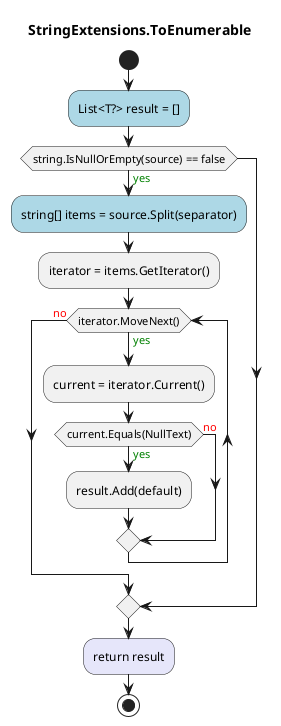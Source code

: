 @startuml StringExtensions.ToEnumerable
title StringExtensions.ToEnumerable
start
#LightBlue:List<T?> result = [];
if (string.IsNullOrEmpty(source) == false) then (<color:green>yes)
    #LightBlue:string[] items = source.Split(separator);
    :iterator = items.GetIterator();
    while (iterator.MoveNext()) is (<color:green>yes)
    :current = iterator.Current();
              if (current.Equals(NullText)) then (<color:green>yes)
                  :result.Add(default);
                else (<color:red>no)
              endif
    endwhile (<color:red>no)
endif
#Lavender:return result;
stop
@enduml
